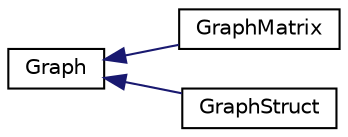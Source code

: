 digraph "Graphical Class Hierarchy"
{
  edge [fontname="Helvetica",fontsize="10",labelfontname="Helvetica",labelfontsize="10"];
  node [fontname="Helvetica",fontsize="10",shape=record];
  rankdir="LR";
  Node0 [label="Graph",height=0.2,width=0.4,color="black", fillcolor="white", style="filled",URL="$classGraph.html"];
  Node0 -> Node1 [dir="back",color="midnightblue",fontsize="10",style="solid",fontname="Helvetica"];
  Node1 [label="GraphMatrix",height=0.2,width=0.4,color="black", fillcolor="white", style="filled",URL="$classGraphMatrix.html"];
  Node0 -> Node2 [dir="back",color="midnightblue",fontsize="10",style="solid",fontname="Helvetica"];
  Node2 [label="GraphStruct",height=0.2,width=0.4,color="black", fillcolor="white", style="filled",URL="$classGraphStruct.html"];
}
